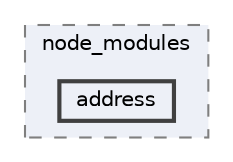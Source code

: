 digraph "pkiclassroomrescheduler/src/main/frontend/node_modules/address"
{
 // LATEX_PDF_SIZE
  bgcolor="transparent";
  edge [fontname=Helvetica,fontsize=10,labelfontname=Helvetica,labelfontsize=10];
  node [fontname=Helvetica,fontsize=10,shape=box,height=0.2,width=0.4];
  compound=true
  subgraph clusterdir_72953eda66ccb3a2722c28e1c3e6c23b {
    graph [ bgcolor="#edf0f7", pencolor="grey50", label="node_modules", fontname=Helvetica,fontsize=10 style="filled,dashed", URL="dir_72953eda66ccb3a2722c28e1c3e6c23b.html",tooltip=""]
  dir_7957148c59f055212c27cb6a2212f85a [label="address", fillcolor="#edf0f7", color="grey25", style="filled,bold", URL="dir_7957148c59f055212c27cb6a2212f85a.html",tooltip=""];
  }
}
